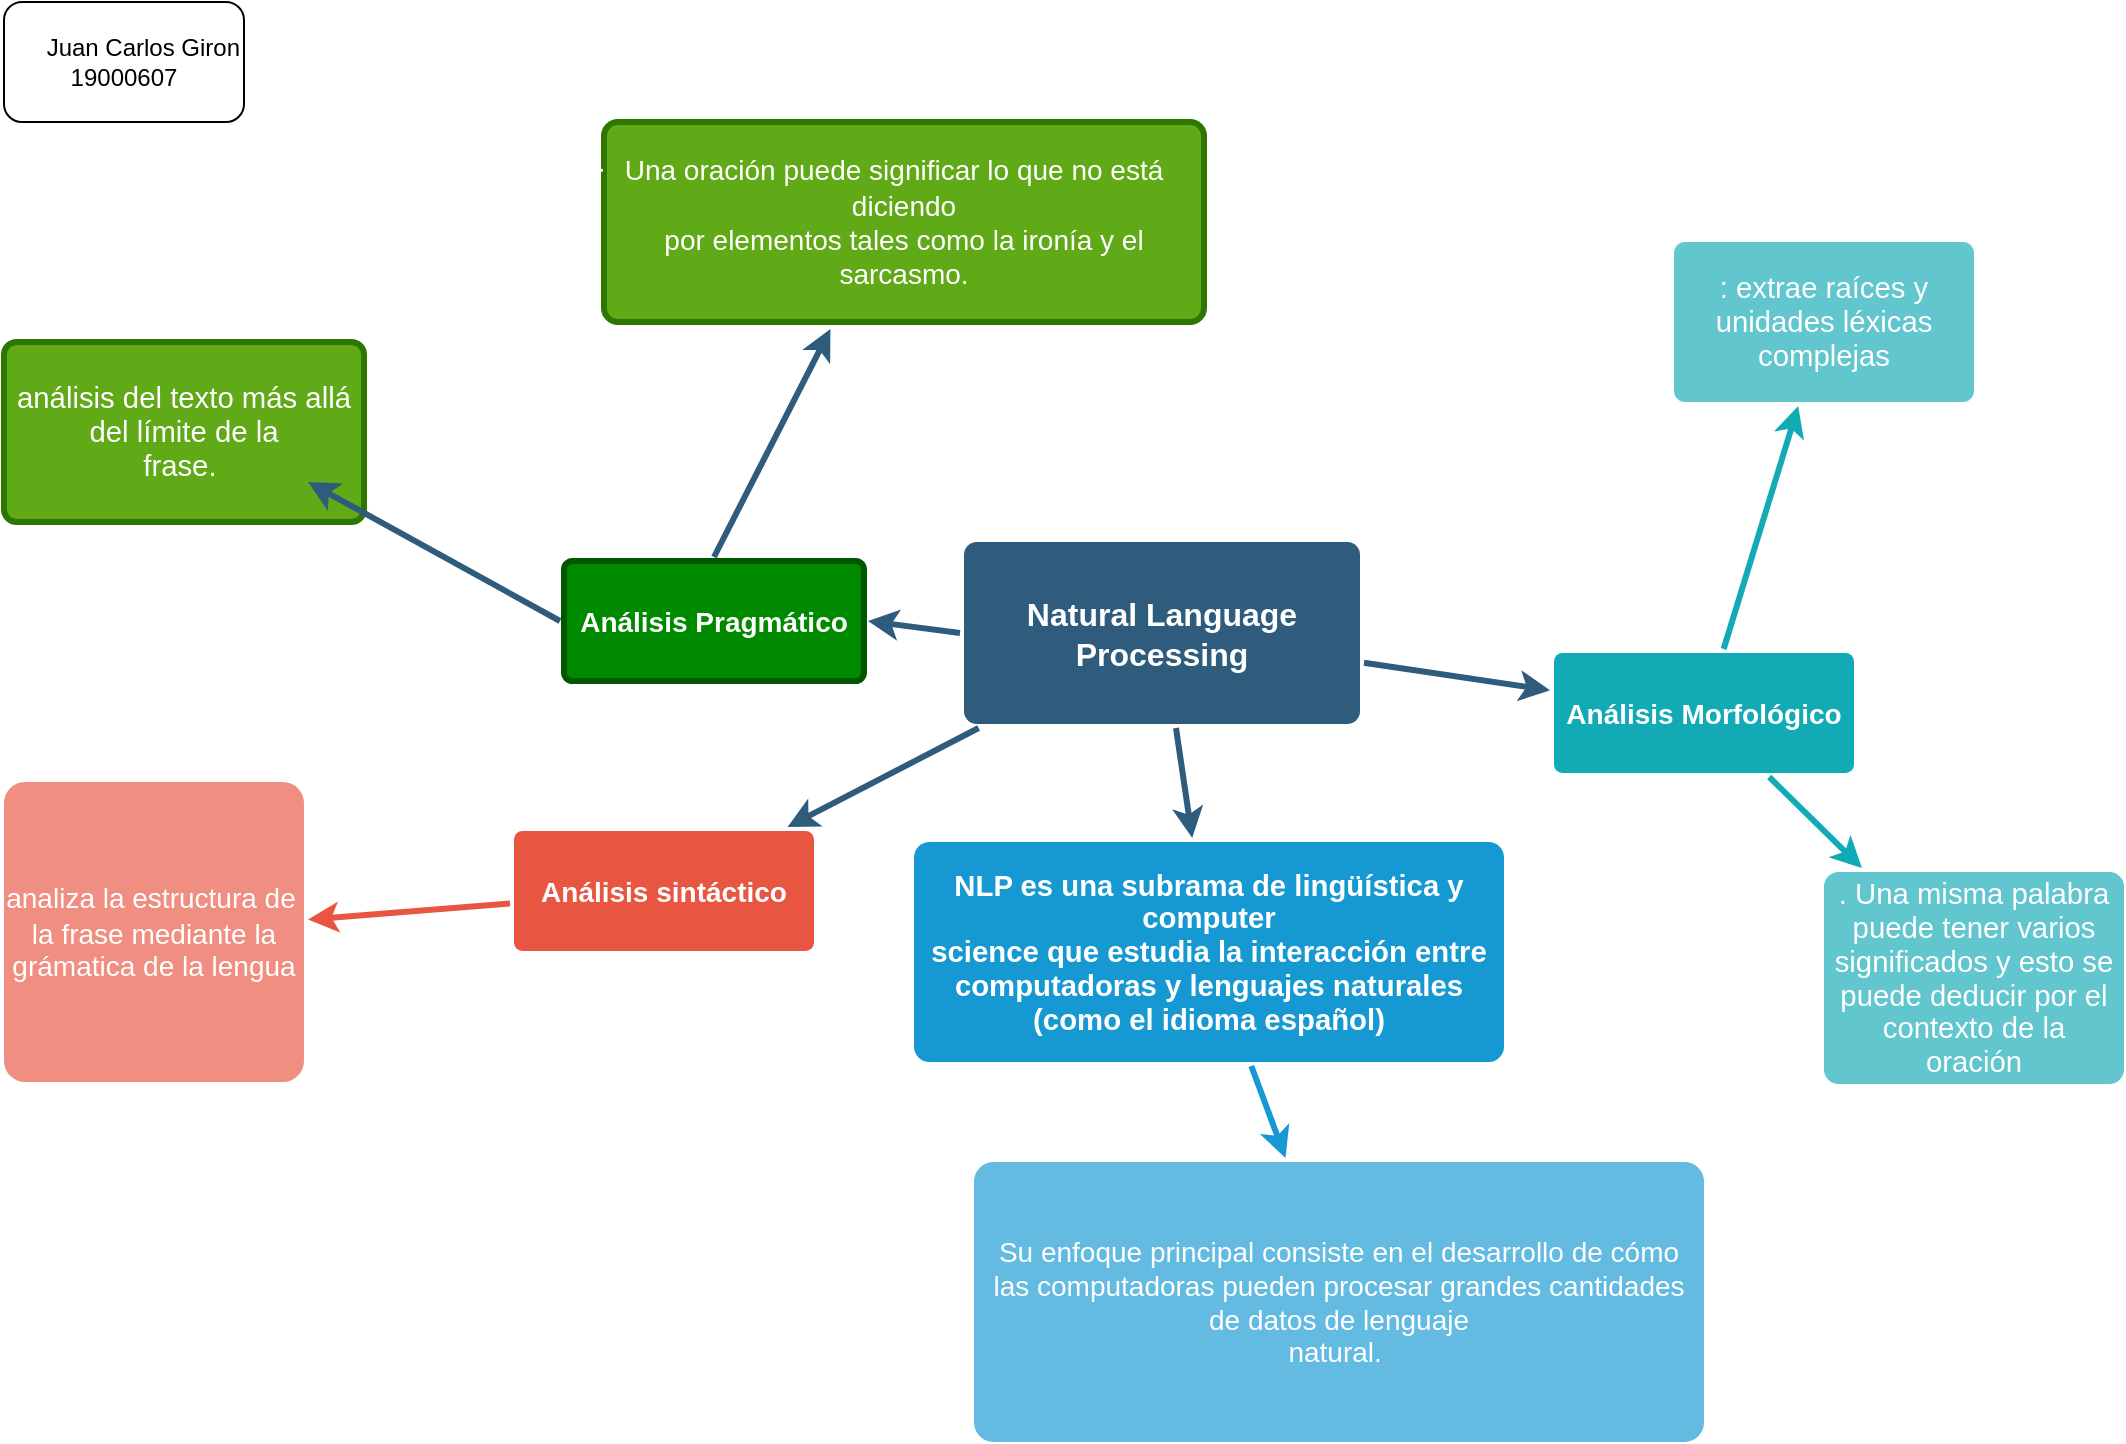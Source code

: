 <mxfile version="11.1.4" type="device"><diagram id="6a731a19-8d31-9384-78a2-239565b7b9f0" name="Page-1"><mxGraphModel dx="2130" dy="835" grid="1" gridSize="10" guides="1" tooltips="1" connect="1" arrows="1" fold="1" page="1" pageScale="1" pageWidth="1169" pageHeight="827" background="#ffffff" math="0" shadow="0"><root><mxCell id="0"/><mxCell id="1" parent="0"/><mxCell id="1746" value="" style="edgeStyle=none;rounded=0;jumpStyle=none;html=1;shadow=0;labelBackgroundColor=none;startArrow=none;startFill=0;endArrow=classic;endFill=1;jettySize=auto;orthogonalLoop=1;strokeColor=#2F5B7C;strokeWidth=3;fontFamily=Helvetica;fontSize=16;fontColor=#23445D;spacing=5;" parent="1" source="1749" target="1771" edge="1"><mxGeometry relative="1" as="geometry"/></mxCell><mxCell id="1747" value="" style="edgeStyle=none;rounded=0;jumpStyle=none;html=1;shadow=0;labelBackgroundColor=none;startArrow=none;startFill=0;endArrow=classic;endFill=1;jettySize=auto;orthogonalLoop=1;strokeColor=#2F5B7C;strokeWidth=3;fontFamily=Helvetica;fontSize=16;fontColor=#23445D;spacing=5;" parent="1" source="1749" target="1760" edge="1"><mxGeometry relative="1" as="geometry"/></mxCell><mxCell id="1748" value="" style="edgeStyle=none;rounded=0;jumpStyle=none;html=1;shadow=0;labelBackgroundColor=none;startArrow=none;startFill=0;endArrow=classic;endFill=1;jettySize=auto;orthogonalLoop=1;strokeColor=#2F5B7C;strokeWidth=3;fontFamily=Helvetica;fontSize=16;fontColor=#23445D;spacing=5;" parent="1" source="1749" target="1753" edge="1"><mxGeometry relative="1" as="geometry"/></mxCell><mxCell id="1749" value="Natural Language Processing" style="rounded=1;whiteSpace=wrap;html=1;shadow=0;labelBackgroundColor=none;strokeColor=none;strokeWidth=3;fillColor=#2F5B7C;fontFamily=Helvetica;fontSize=16;fontColor=#FFFFFF;align=center;fontStyle=1;spacing=5;arcSize=7;perimeterSpacing=2;" parent="1" vertex="1"><mxGeometry x="520" y="330" width="198" height="91" as="geometry"/></mxCell><mxCell id="1751" value="" style="edgeStyle=none;rounded=1;jumpStyle=none;html=1;shadow=0;labelBackgroundColor=none;startArrow=none;startFill=0;jettySize=auto;orthogonalLoop=1;strokeColor=#E85642;strokeWidth=3;fontFamily=Helvetica;fontSize=14;fontColor=#FFFFFF;spacing=5;fontStyle=1;fillColor=#b0e3e6;" parent="1" source="1753" target="1755" edge="1"><mxGeometry relative="1" as="geometry"/></mxCell><mxCell id="1753" value="Análisis sintáctico" style="rounded=1;whiteSpace=wrap;html=1;shadow=0;labelBackgroundColor=none;strokeColor=none;strokeWidth=3;fillColor=#e85642;fontFamily=Helvetica;fontSize=14;fontColor=#FFFFFF;align=center;spacing=5;fontStyle=1;arcSize=7;perimeterSpacing=2;" parent="1" vertex="1"><mxGeometry x="295" y="474.5" width="150" height="60" as="geometry"/></mxCell><mxCell id="1755" value="&lt;p class=&quot;MsoListParagraph&quot; style=&quot;text-indent: -0.25in&quot;&gt;&lt;span lang=&quot;es-419&quot; style=&quot;font-family: &amp;#34;symbol&amp;#34;&quot;&gt;·&lt;span style=&quot;font-stretch: normal ; font-size: 7pt ; line-height: normal ; font-family: &amp;#34;times new roman&amp;#34;&quot;&gt;&amp;nbsp;&amp;nbsp;&amp;nbsp;&amp;nbsp;&amp;nbsp;&amp;nbsp;&amp;nbsp;&lt;/span&gt;&lt;/span&gt;&lt;span lang=&quot;es-419&quot; style=&quot;font-family: &amp;#34;helvetica&amp;#34; , sans-serif&quot;&gt;analiza la estructura de la frase mediante la&lt;br&gt;grámatica de la lengua&lt;/span&gt;&lt;/p&gt;" style="rounded=1;whiteSpace=wrap;html=1;shadow=0;labelBackgroundColor=none;strokeColor=none;strokeWidth=3;fillColor=#f08e81;fontFamily=Helvetica;fontSize=14;fontColor=#FFFFFF;align=center;spacing=5;fontStyle=0;arcSize=7;perimeterSpacing=2;" parent="1" vertex="1"><mxGeometry x="40" y="450" width="150" height="150" as="geometry"/></mxCell><mxCell id="1757" value="" style="edgeStyle=none;rounded=0;jumpStyle=none;html=1;shadow=0;labelBackgroundColor=none;startArrow=none;startFill=0;endArrow=classic;endFill=1;jettySize=auto;orthogonalLoop=1;strokeColor=#1699D3;strokeWidth=3;fontFamily=Helvetica;fontSize=14;fontColor=#FFFFFF;spacing=5;" parent="1" source="1760" target="1763" edge="1"><mxGeometry relative="1" as="geometry"/></mxCell><mxCell id="1760" value="&lt;span lang=&quot;es-419&quot; style=&quot;font-size: 11.0pt ; line-height: 107% ; font-family: &amp;#34;helvetica&amp;#34; , sans-serif&quot;&gt;NLP es una subrama de lingüística y computer&lt;br/&gt;science que estudia la interacción entre computadoras y lenguajes naturales&lt;br/&gt;(como el idioma español)&lt;/span&gt;" style="rounded=1;whiteSpace=wrap;html=1;shadow=0;labelBackgroundColor=none;strokeColor=none;strokeWidth=3;fillColor=#1699d3;fontFamily=Helvetica;fontSize=14;fontColor=#FFFFFF;align=center;spacing=5;fontStyle=1;arcSize=7;perimeterSpacing=2;" parent="1" vertex="1"><mxGeometry x="495" y="480" width="295" height="110" as="geometry"/></mxCell><mxCell id="1763" value="&lt;p class=&quot;MsoNormal&quot;&gt;&lt;span lang=&quot;es-419&quot; style=&quot;font-family: &amp;#34;helvetica&amp;#34; , sans-serif&quot;&gt;Su enfoque principal consiste en el desarrollo de cómo&lt;br/&gt;las computadoras pueden procesar grandes cantidades de datos de lenguaje&lt;br/&gt;natural.&amp;nbsp;&lt;/span&gt;&lt;/p&gt;" style="rounded=1;whiteSpace=wrap;html=1;shadow=0;labelBackgroundColor=none;strokeColor=none;strokeWidth=3;fillColor=#64bbe2;fontFamily=Helvetica;fontSize=14;fontColor=#FFFFFF;align=center;spacing=5;arcSize=7;perimeterSpacing=2;" parent="1" vertex="1"><mxGeometry x="525" y="640" width="365" height="140" as="geometry"/></mxCell><mxCell id="1771" value="Análisis Morfológico" style="rounded=1;whiteSpace=wrap;html=1;shadow=0;labelBackgroundColor=none;strokeColor=none;strokeWidth=3;fillColor=#12aab5;fontFamily=Helvetica;fontSize=14;fontColor=#FFFFFF;align=center;spacing=5;fontStyle=1;arcSize=7;perimeterSpacing=2;" parent="1" vertex="1"><mxGeometry x="815" y="385.5" width="150" height="60" as="geometry"/></mxCell><mxCell id="1774" value="&lt;span lang=&quot;es-419&quot; style=&quot;font-size: 11.0pt ; line-height: 107% ; font-family: &amp;#34;helvetica&amp;#34; , sans-serif&quot;&gt;. Una misma palabra puede tener varios&lt;br/&gt;significados y esto se puede deducir por el contexto de la oración&lt;/span&gt;" style="rounded=1;whiteSpace=wrap;html=1;shadow=0;labelBackgroundColor=none;strokeColor=none;strokeWidth=3;fillColor=#61c6ce;fontFamily=Helvetica;fontSize=14;fontColor=#FFFFFF;align=center;spacing=5;fontStyle=0;arcSize=7;perimeterSpacing=2;" parent="1" vertex="1"><mxGeometry x="950" y="495" width="150" height="106" as="geometry"/></mxCell><mxCell id="1775" value="" style="edgeStyle=none;rounded=1;jumpStyle=none;html=1;shadow=0;labelBackgroundColor=none;startArrow=none;startFill=0;jettySize=auto;orthogonalLoop=1;strokeColor=#12AAB5;strokeWidth=3;fontFamily=Helvetica;fontSize=14;fontColor=#FFFFFF;spacing=5;fontStyle=1;fillColor=#b0e3e6;" parent="1" source="1771" target="1774" edge="1"><mxGeometry relative="1" as="geometry"/></mxCell><mxCell id="1776" value="&lt;span lang=&quot;es-419&quot; style=&quot;font-size: 11.0pt ; line-height: 107% ; font-family: &amp;#34;helvetica&amp;#34; , sans-serif&quot;&gt;: extrae raíces y unidades léxicas complejas&lt;/span&gt;" style="rounded=1;whiteSpace=wrap;html=1;shadow=0;labelBackgroundColor=none;strokeColor=none;strokeWidth=3;fillColor=#61c6ce;fontFamily=Helvetica;fontSize=14;fontColor=#FFFFFF;align=center;spacing=5;fontStyle=0;arcSize=7;perimeterSpacing=2;" parent="1" vertex="1"><mxGeometry x="875" y="180" width="150" height="80" as="geometry"/></mxCell><mxCell id="1777" value="" style="edgeStyle=none;rounded=1;jumpStyle=none;html=1;shadow=0;labelBackgroundColor=none;startArrow=none;startFill=0;jettySize=auto;orthogonalLoop=1;strokeColor=#12AAB5;strokeWidth=3;fontFamily=Helvetica;fontSize=14;fontColor=#FFFFFF;spacing=5;fontStyle=1;fillColor=#b0e3e6;" parent="1" source="1771" target="1776" edge="1"><mxGeometry relative="1" as="geometry"/></mxCell><mxCell id="-iaXAYMM6gHcjzYaPZz9-1784" value="Análisis Pragmático" style="rounded=1;whiteSpace=wrap;html=1;shadow=0;labelBackgroundColor=none;strokeColor=#005700;strokeWidth=3;fillColor=#008a00;fontFamily=Helvetica;fontSize=14;align=center;spacing=5;fontStyle=1;arcSize=7;perimeterSpacing=2;fontColor=#ffffff;" parent="1" vertex="1"><mxGeometry x="320" y="339.5" width="150" height="60" as="geometry"/></mxCell><mxCell id="-iaXAYMM6gHcjzYaPZz9-1786" value="" style="edgeStyle=none;rounded=0;jumpStyle=none;html=1;shadow=0;labelBackgroundColor=none;startArrow=none;startFill=0;endArrow=classic;endFill=1;jettySize=auto;orthogonalLoop=1;strokeColor=#2F5B7C;strokeWidth=3;fontFamily=Helvetica;fontSize=16;fontColor=#23445D;spacing=5;entryX=1;entryY=0.5;entryDx=0;entryDy=0;exitX=0;exitY=0.5;exitDx=0;exitDy=0;" parent="1" target="-iaXAYMM6gHcjzYaPZz9-1784" edge="1" source="1749"><mxGeometry relative="1" as="geometry"><mxPoint x="500" y="400" as="sourcePoint"/><mxPoint x="580" y="272.5" as="targetPoint"/></mxGeometry></mxCell><mxCell id="-iaXAYMM6gHcjzYaPZz9-1790" value="&lt;p class=&quot;MsoListParagraph&quot; style=&quot;text-indent: -0.25in&quot;&gt;&lt;span lang=&quot;es-419&quot; style=&quot;font-family: &amp;#34;symbol&amp;#34;&quot;&gt;·&lt;span style=&quot;font-stretch: normal ; font-size: 7pt ; line-height: normal ; font-family: &amp;#34;times new roman&amp;#34;&quot;&gt;&amp;nbsp; &amp;nbsp;&amp;nbsp;&lt;/span&gt;&lt;/span&gt;&lt;span lang=&quot;es-419&quot; style=&quot;font-family: &amp;#34;helvetica&amp;#34; , sans-serif&quot;&gt;Una oración puede significar lo que no está diciendo&lt;br/&gt;por elementos tales como la ironía y el sarcasmo.&lt;/span&gt;&lt;/p&gt;" style="rounded=1;whiteSpace=wrap;html=1;shadow=0;labelBackgroundColor=none;strokeColor=#2D7600;strokeWidth=3;fillColor=#60a917;fontFamily=Helvetica;fontSize=14;fontColor=#ffffff;align=center;spacing=5;fontStyle=0;arcSize=7;perimeterSpacing=2;" parent="1" vertex="1"><mxGeometry x="340" y="120" width="300" height="100" as="geometry"/></mxCell><mxCell id="-iaXAYMM6gHcjzYaPZz9-1791" value="&lt;span lang=&quot;es-419&quot; style=&quot;font-size: 11.0pt ; line-height: 107% ; font-family: &amp;#34;helvetica&amp;#34; , sans-serif&quot;&gt;análisis del texto más allá del límite de la&lt;br/&gt;frase.&amp;nbsp;&lt;/span&gt;" style="rounded=1;whiteSpace=wrap;html=1;shadow=0;labelBackgroundColor=none;strokeColor=#2D7600;strokeWidth=3;fillColor=#60a917;fontFamily=Helvetica;fontSize=14;fontColor=#ffffff;align=center;spacing=5;fontStyle=0;arcSize=7;perimeterSpacing=2;" parent="1" vertex="1"><mxGeometry x="40" y="230" width="180" height="90" as="geometry"/></mxCell><mxCell id="-iaXAYMM6gHcjzYaPZz9-1793" value="" style="edgeStyle=none;rounded=0;jumpStyle=none;html=1;shadow=0;labelBackgroundColor=none;startArrow=none;startFill=0;endArrow=classic;endFill=1;jettySize=auto;orthogonalLoop=1;strokeColor=#2F5B7C;strokeWidth=3;fontFamily=Helvetica;fontSize=16;fontColor=#23445D;spacing=5;exitX=0;exitY=0.5;exitDx=0;exitDy=0;" parent="1" source="-iaXAYMM6gHcjzYaPZz9-1784" edge="1"><mxGeometry relative="1" as="geometry"><mxPoint x="503.0" y="425.5" as="sourcePoint"/><mxPoint x="192" y="300" as="targetPoint"/></mxGeometry></mxCell><mxCell id="-iaXAYMM6gHcjzYaPZz9-1795" value="" style="edgeStyle=none;rounded=0;jumpStyle=none;html=1;shadow=0;labelBackgroundColor=none;startArrow=none;startFill=0;endArrow=classic;endFill=1;jettySize=auto;orthogonalLoop=1;strokeColor=#2F5B7C;strokeWidth=3;fontFamily=Helvetica;fontSize=16;fontColor=#23445D;spacing=5;exitX=0.5;exitY=0;exitDx=0;exitDy=0;entryX=0.379;entryY=1.015;entryDx=0;entryDy=0;entryPerimeter=0;" parent="1" source="-iaXAYMM6gHcjzYaPZz9-1784" target="-iaXAYMM6gHcjzYaPZz9-1790" edge="1"><mxGeometry relative="1" as="geometry"><mxPoint x="313.0" y="389.5" as="sourcePoint"/><mxPoint x="240" y="330" as="targetPoint"/></mxGeometry></mxCell><mxCell id="-iaXAYMM6gHcjzYaPZz9-1798" value="Jua&lt;font color=&quot;#000000&quot;&gt;Juan Carlos Giron&lt;br&gt;19000607&lt;br&gt;&lt;/font&gt;" style="rounded=1;whiteSpace=wrap;html=1;fontColor=#FFFFFF;" parent="1" vertex="1"><mxGeometry x="40" y="60" width="120" height="60" as="geometry"/></mxCell></root></mxGraphModel></diagram></mxfile>
